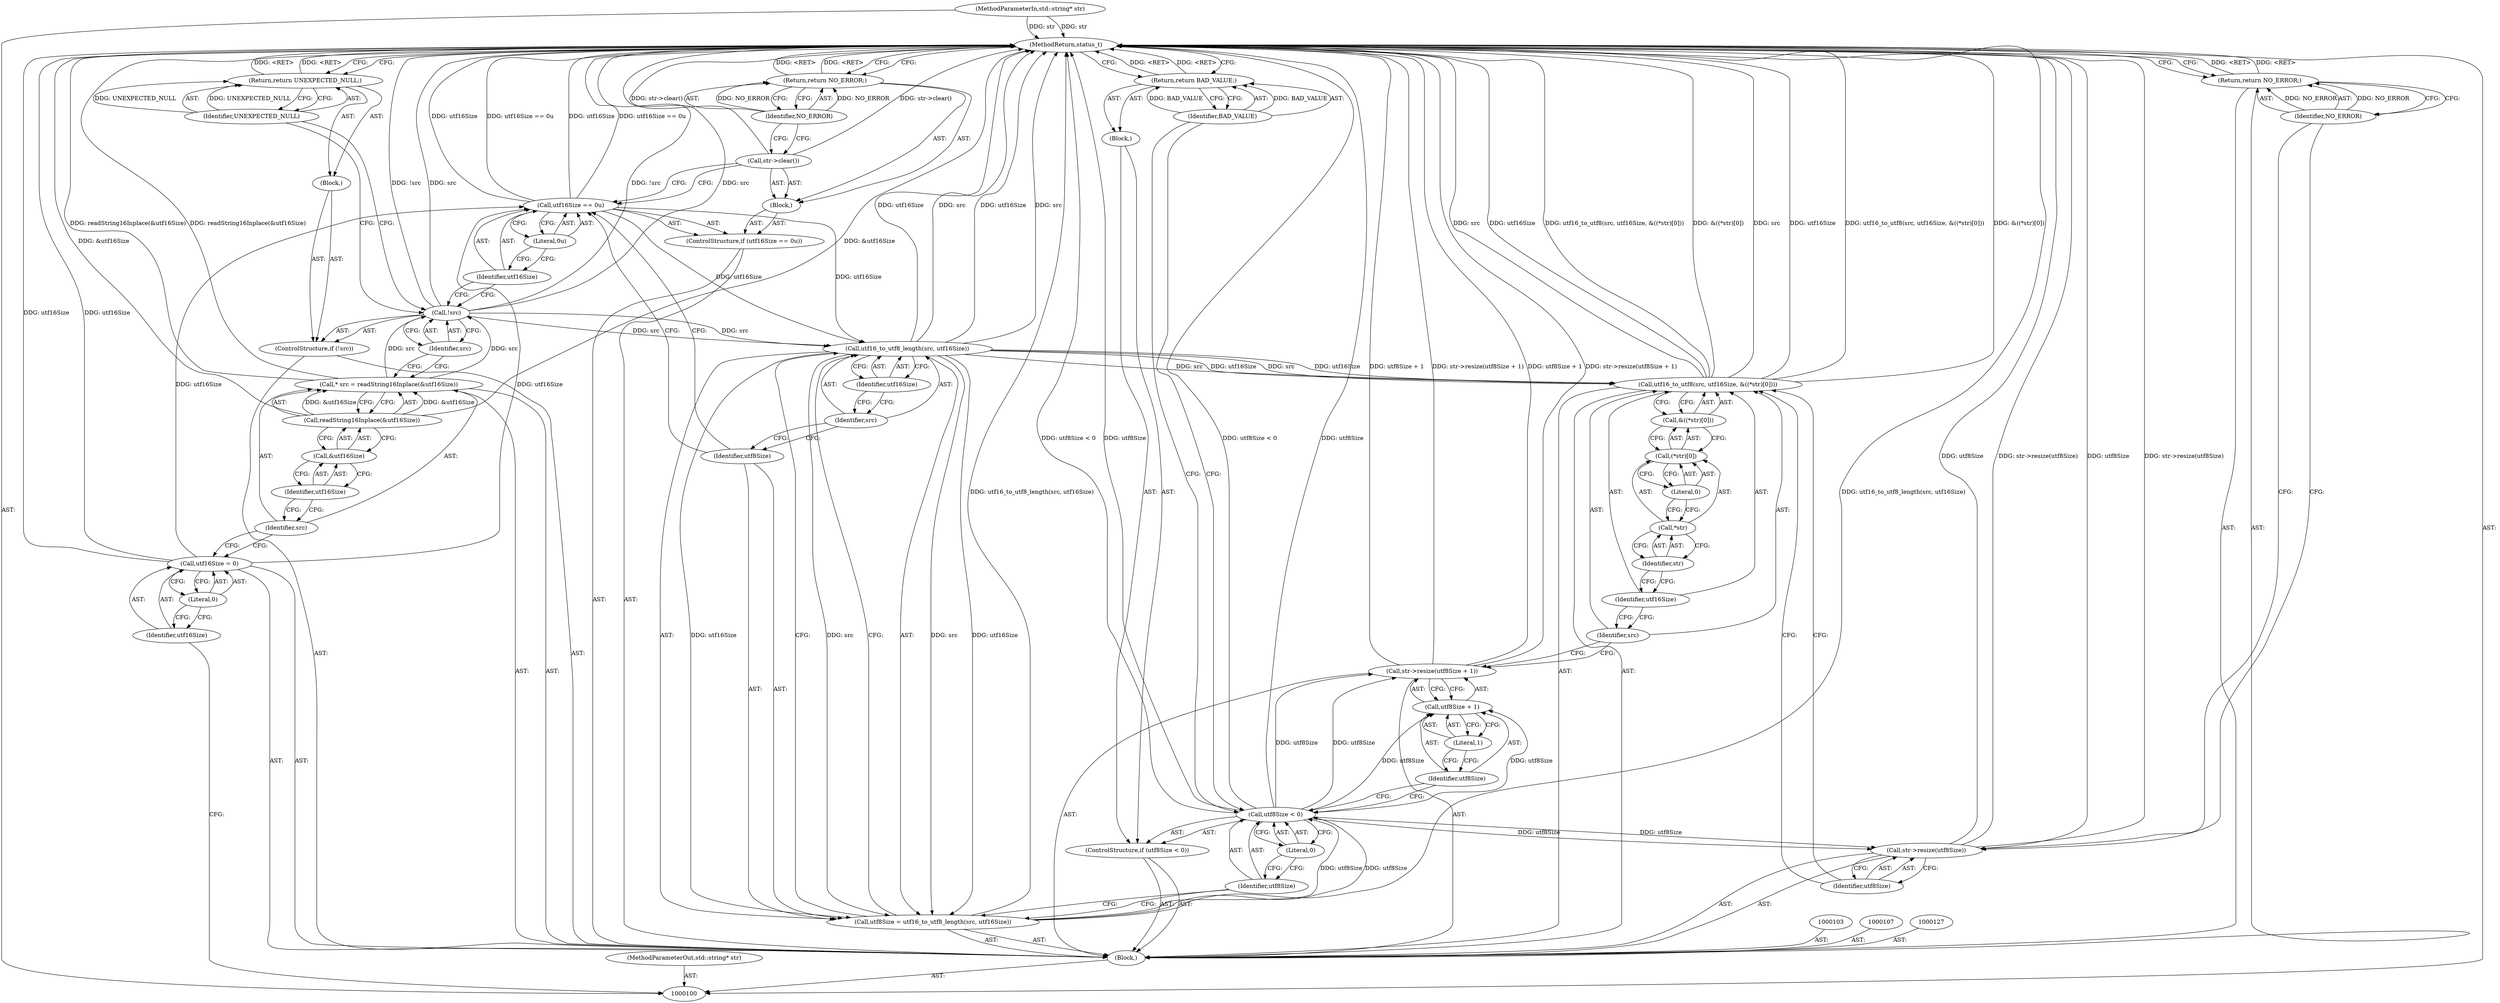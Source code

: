 digraph "1_Android_1f4b49e64adf4623eefda503bca61e253597b9bf" {
"1000156" [label="(MethodReturn,status_t)"];
"1000101" [label="(MethodParameterIn,std::string* str)"];
"1000225" [label="(MethodParameterOut,std::string* str)"];
"1000102" [label="(Block,)"];
"1000126" [label="(Identifier,NO_ERROR)"];
"1000125" [label="(Return,return NO_ERROR;)"];
"1000128" [label="(Call,utf8Size = utf16_to_utf8_length(src, utf16Size))"];
"1000129" [label="(Identifier,utf8Size)"];
"1000130" [label="(Call,utf16_to_utf8_length(src, utf16Size))"];
"1000131" [label="(Identifier,src)"];
"1000132" [label="(Identifier,utf16Size)"];
"1000136" [label="(Literal,0)"];
"1000137" [label="(Block,)"];
"1000133" [label="(ControlStructure,if (utf8Size < 0))"];
"1000134" [label="(Call,utf8Size < 0)"];
"1000135" [label="(Identifier,utf8Size)"];
"1000139" [label="(Identifier,BAD_VALUE)"];
"1000138" [label="(Return,return BAD_VALUE;)"];
"1000141" [label="(Call,utf8Size + 1)"];
"1000142" [label="(Identifier,utf8Size)"];
"1000143" [label="(Literal,1)"];
"1000140" [label="(Call,str->resize(utf8Size + 1))"];
"1000145" [label="(Identifier,src)"];
"1000146" [label="(Identifier,utf16Size)"];
"1000147" [label="(Call,&((*str)[0]))"];
"1000148" [label="(Call,(*str)[0])"];
"1000149" [label="(Call,*str)"];
"1000150" [label="(Identifier,str)"];
"1000144" [label="(Call,utf16_to_utf8(src, utf16Size, &((*str)[0])))"];
"1000151" [label="(Literal,0)"];
"1000106" [label="(Literal,0)"];
"1000104" [label="(Call,utf16Size = 0)"];
"1000105" [label="(Identifier,utf16Size)"];
"1000153" [label="(Identifier,utf8Size)"];
"1000152" [label="(Call,str->resize(utf8Size))"];
"1000155" [label="(Identifier,NO_ERROR)"];
"1000154" [label="(Return,return NO_ERROR;)"];
"1000108" [label="(Call,* src = readString16Inplace(&utf16Size))"];
"1000109" [label="(Identifier,src)"];
"1000110" [label="(Call,readString16Inplace(&utf16Size))"];
"1000111" [label="(Call,&utf16Size)"];
"1000112" [label="(Identifier,utf16Size)"];
"1000113" [label="(ControlStructure,if (!src))"];
"1000116" [label="(Block,)"];
"1000114" [label="(Call,!src)"];
"1000115" [label="(Identifier,src)"];
"1000117" [label="(Return,return UNEXPECTED_NULL;)"];
"1000118" [label="(Identifier,UNEXPECTED_NULL)"];
"1000119" [label="(ControlStructure,if (utf16Size == 0u))"];
"1000122" [label="(Literal,0u)"];
"1000123" [label="(Block,)"];
"1000120" [label="(Call,utf16Size == 0u)"];
"1000121" [label="(Identifier,utf16Size)"];
"1000124" [label="(Call,str->clear())"];
"1000156" -> "1000100"  [label="AST: "];
"1000156" -> "1000117"  [label="CFG: "];
"1000156" -> "1000125"  [label="CFG: "];
"1000156" -> "1000138"  [label="CFG: "];
"1000156" -> "1000154"  [label="CFG: "];
"1000117" -> "1000156"  [label="DDG: <RET>"];
"1000125" -> "1000156"  [label="DDG: <RET>"];
"1000138" -> "1000156"  [label="DDG: <RET>"];
"1000128" -> "1000156"  [label="DDG: utf16_to_utf8_length(src, utf16Size)"];
"1000104" -> "1000156"  [label="DDG: utf16Size"];
"1000114" -> "1000156"  [label="DDG: !src"];
"1000114" -> "1000156"  [label="DDG: src"];
"1000152" -> "1000156"  [label="DDG: utf8Size"];
"1000152" -> "1000156"  [label="DDG: str->resize(utf8Size)"];
"1000144" -> "1000156"  [label="DDG: src"];
"1000144" -> "1000156"  [label="DDG: utf16Size"];
"1000144" -> "1000156"  [label="DDG: utf16_to_utf8(src, utf16Size, &((*str)[0]))"];
"1000144" -> "1000156"  [label="DDG: &((*str)[0])"];
"1000130" -> "1000156"  [label="DDG: utf16Size"];
"1000130" -> "1000156"  [label="DDG: src"];
"1000140" -> "1000156"  [label="DDG: utf8Size + 1"];
"1000140" -> "1000156"  [label="DDG: str->resize(utf8Size + 1)"];
"1000134" -> "1000156"  [label="DDG: utf8Size < 0"];
"1000134" -> "1000156"  [label="DDG: utf8Size"];
"1000120" -> "1000156"  [label="DDG: utf16Size"];
"1000120" -> "1000156"  [label="DDG: utf16Size == 0u"];
"1000101" -> "1000156"  [label="DDG: str"];
"1000108" -> "1000156"  [label="DDG: readString16Inplace(&utf16Size)"];
"1000110" -> "1000156"  [label="DDG: &utf16Size"];
"1000124" -> "1000156"  [label="DDG: str->clear()"];
"1000154" -> "1000156"  [label="DDG: <RET>"];
"1000101" -> "1000100"  [label="AST: "];
"1000101" -> "1000156"  [label="DDG: str"];
"1000225" -> "1000100"  [label="AST: "];
"1000102" -> "1000100"  [label="AST: "];
"1000103" -> "1000102"  [label="AST: "];
"1000104" -> "1000102"  [label="AST: "];
"1000107" -> "1000102"  [label="AST: "];
"1000108" -> "1000102"  [label="AST: "];
"1000113" -> "1000102"  [label="AST: "];
"1000119" -> "1000102"  [label="AST: "];
"1000127" -> "1000102"  [label="AST: "];
"1000128" -> "1000102"  [label="AST: "];
"1000133" -> "1000102"  [label="AST: "];
"1000140" -> "1000102"  [label="AST: "];
"1000144" -> "1000102"  [label="AST: "];
"1000152" -> "1000102"  [label="AST: "];
"1000154" -> "1000102"  [label="AST: "];
"1000126" -> "1000125"  [label="AST: "];
"1000126" -> "1000124"  [label="CFG: "];
"1000125" -> "1000126"  [label="CFG: "];
"1000126" -> "1000125"  [label="DDG: NO_ERROR"];
"1000125" -> "1000123"  [label="AST: "];
"1000125" -> "1000126"  [label="CFG: "];
"1000126" -> "1000125"  [label="AST: "];
"1000156" -> "1000125"  [label="CFG: "];
"1000125" -> "1000156"  [label="DDG: <RET>"];
"1000126" -> "1000125"  [label="DDG: NO_ERROR"];
"1000128" -> "1000102"  [label="AST: "];
"1000128" -> "1000130"  [label="CFG: "];
"1000129" -> "1000128"  [label="AST: "];
"1000130" -> "1000128"  [label="AST: "];
"1000135" -> "1000128"  [label="CFG: "];
"1000128" -> "1000156"  [label="DDG: utf16_to_utf8_length(src, utf16Size)"];
"1000130" -> "1000128"  [label="DDG: src"];
"1000130" -> "1000128"  [label="DDG: utf16Size"];
"1000128" -> "1000134"  [label="DDG: utf8Size"];
"1000129" -> "1000128"  [label="AST: "];
"1000129" -> "1000120"  [label="CFG: "];
"1000131" -> "1000129"  [label="CFG: "];
"1000130" -> "1000128"  [label="AST: "];
"1000130" -> "1000132"  [label="CFG: "];
"1000131" -> "1000130"  [label="AST: "];
"1000132" -> "1000130"  [label="AST: "];
"1000128" -> "1000130"  [label="CFG: "];
"1000130" -> "1000156"  [label="DDG: utf16Size"];
"1000130" -> "1000156"  [label="DDG: src"];
"1000130" -> "1000128"  [label="DDG: src"];
"1000130" -> "1000128"  [label="DDG: utf16Size"];
"1000114" -> "1000130"  [label="DDG: src"];
"1000120" -> "1000130"  [label="DDG: utf16Size"];
"1000130" -> "1000144"  [label="DDG: src"];
"1000130" -> "1000144"  [label="DDG: utf16Size"];
"1000131" -> "1000130"  [label="AST: "];
"1000131" -> "1000129"  [label="CFG: "];
"1000132" -> "1000131"  [label="CFG: "];
"1000132" -> "1000130"  [label="AST: "];
"1000132" -> "1000131"  [label="CFG: "];
"1000130" -> "1000132"  [label="CFG: "];
"1000136" -> "1000134"  [label="AST: "];
"1000136" -> "1000135"  [label="CFG: "];
"1000134" -> "1000136"  [label="CFG: "];
"1000137" -> "1000133"  [label="AST: "];
"1000138" -> "1000137"  [label="AST: "];
"1000133" -> "1000102"  [label="AST: "];
"1000134" -> "1000133"  [label="AST: "];
"1000137" -> "1000133"  [label="AST: "];
"1000134" -> "1000133"  [label="AST: "];
"1000134" -> "1000136"  [label="CFG: "];
"1000135" -> "1000134"  [label="AST: "];
"1000136" -> "1000134"  [label="AST: "];
"1000139" -> "1000134"  [label="CFG: "];
"1000142" -> "1000134"  [label="CFG: "];
"1000134" -> "1000156"  [label="DDG: utf8Size < 0"];
"1000134" -> "1000156"  [label="DDG: utf8Size"];
"1000128" -> "1000134"  [label="DDG: utf8Size"];
"1000134" -> "1000140"  [label="DDG: utf8Size"];
"1000134" -> "1000141"  [label="DDG: utf8Size"];
"1000134" -> "1000152"  [label="DDG: utf8Size"];
"1000135" -> "1000134"  [label="AST: "];
"1000135" -> "1000128"  [label="CFG: "];
"1000136" -> "1000135"  [label="CFG: "];
"1000139" -> "1000138"  [label="AST: "];
"1000139" -> "1000134"  [label="CFG: "];
"1000138" -> "1000139"  [label="CFG: "];
"1000139" -> "1000138"  [label="DDG: BAD_VALUE"];
"1000138" -> "1000137"  [label="AST: "];
"1000138" -> "1000139"  [label="CFG: "];
"1000139" -> "1000138"  [label="AST: "];
"1000156" -> "1000138"  [label="CFG: "];
"1000138" -> "1000156"  [label="DDG: <RET>"];
"1000139" -> "1000138"  [label="DDG: BAD_VALUE"];
"1000141" -> "1000140"  [label="AST: "];
"1000141" -> "1000143"  [label="CFG: "];
"1000142" -> "1000141"  [label="AST: "];
"1000143" -> "1000141"  [label="AST: "];
"1000140" -> "1000141"  [label="CFG: "];
"1000134" -> "1000141"  [label="DDG: utf8Size"];
"1000142" -> "1000141"  [label="AST: "];
"1000142" -> "1000134"  [label="CFG: "];
"1000143" -> "1000142"  [label="CFG: "];
"1000143" -> "1000141"  [label="AST: "];
"1000143" -> "1000142"  [label="CFG: "];
"1000141" -> "1000143"  [label="CFG: "];
"1000140" -> "1000102"  [label="AST: "];
"1000140" -> "1000141"  [label="CFG: "];
"1000141" -> "1000140"  [label="AST: "];
"1000145" -> "1000140"  [label="CFG: "];
"1000140" -> "1000156"  [label="DDG: utf8Size + 1"];
"1000140" -> "1000156"  [label="DDG: str->resize(utf8Size + 1)"];
"1000134" -> "1000140"  [label="DDG: utf8Size"];
"1000145" -> "1000144"  [label="AST: "];
"1000145" -> "1000140"  [label="CFG: "];
"1000146" -> "1000145"  [label="CFG: "];
"1000146" -> "1000144"  [label="AST: "];
"1000146" -> "1000145"  [label="CFG: "];
"1000150" -> "1000146"  [label="CFG: "];
"1000147" -> "1000144"  [label="AST: "];
"1000147" -> "1000148"  [label="CFG: "];
"1000148" -> "1000147"  [label="AST: "];
"1000144" -> "1000147"  [label="CFG: "];
"1000148" -> "1000147"  [label="AST: "];
"1000148" -> "1000151"  [label="CFG: "];
"1000149" -> "1000148"  [label="AST: "];
"1000151" -> "1000148"  [label="AST: "];
"1000147" -> "1000148"  [label="CFG: "];
"1000149" -> "1000148"  [label="AST: "];
"1000149" -> "1000150"  [label="CFG: "];
"1000150" -> "1000149"  [label="AST: "];
"1000151" -> "1000149"  [label="CFG: "];
"1000150" -> "1000149"  [label="AST: "];
"1000150" -> "1000146"  [label="CFG: "];
"1000149" -> "1000150"  [label="CFG: "];
"1000144" -> "1000102"  [label="AST: "];
"1000144" -> "1000147"  [label="CFG: "];
"1000145" -> "1000144"  [label="AST: "];
"1000146" -> "1000144"  [label="AST: "];
"1000147" -> "1000144"  [label="AST: "];
"1000153" -> "1000144"  [label="CFG: "];
"1000144" -> "1000156"  [label="DDG: src"];
"1000144" -> "1000156"  [label="DDG: utf16Size"];
"1000144" -> "1000156"  [label="DDG: utf16_to_utf8(src, utf16Size, &((*str)[0]))"];
"1000144" -> "1000156"  [label="DDG: &((*str)[0])"];
"1000130" -> "1000144"  [label="DDG: src"];
"1000130" -> "1000144"  [label="DDG: utf16Size"];
"1000151" -> "1000148"  [label="AST: "];
"1000151" -> "1000149"  [label="CFG: "];
"1000148" -> "1000151"  [label="CFG: "];
"1000106" -> "1000104"  [label="AST: "];
"1000106" -> "1000105"  [label="CFG: "];
"1000104" -> "1000106"  [label="CFG: "];
"1000104" -> "1000102"  [label="AST: "];
"1000104" -> "1000106"  [label="CFG: "];
"1000105" -> "1000104"  [label="AST: "];
"1000106" -> "1000104"  [label="AST: "];
"1000109" -> "1000104"  [label="CFG: "];
"1000104" -> "1000156"  [label="DDG: utf16Size"];
"1000104" -> "1000120"  [label="DDG: utf16Size"];
"1000105" -> "1000104"  [label="AST: "];
"1000105" -> "1000100"  [label="CFG: "];
"1000106" -> "1000105"  [label="CFG: "];
"1000153" -> "1000152"  [label="AST: "];
"1000153" -> "1000144"  [label="CFG: "];
"1000152" -> "1000153"  [label="CFG: "];
"1000152" -> "1000102"  [label="AST: "];
"1000152" -> "1000153"  [label="CFG: "];
"1000153" -> "1000152"  [label="AST: "];
"1000155" -> "1000152"  [label="CFG: "];
"1000152" -> "1000156"  [label="DDG: utf8Size"];
"1000152" -> "1000156"  [label="DDG: str->resize(utf8Size)"];
"1000134" -> "1000152"  [label="DDG: utf8Size"];
"1000155" -> "1000154"  [label="AST: "];
"1000155" -> "1000152"  [label="CFG: "];
"1000154" -> "1000155"  [label="CFG: "];
"1000155" -> "1000154"  [label="DDG: NO_ERROR"];
"1000154" -> "1000102"  [label="AST: "];
"1000154" -> "1000155"  [label="CFG: "];
"1000155" -> "1000154"  [label="AST: "];
"1000156" -> "1000154"  [label="CFG: "];
"1000154" -> "1000156"  [label="DDG: <RET>"];
"1000155" -> "1000154"  [label="DDG: NO_ERROR"];
"1000108" -> "1000102"  [label="AST: "];
"1000108" -> "1000110"  [label="CFG: "];
"1000109" -> "1000108"  [label="AST: "];
"1000110" -> "1000108"  [label="AST: "];
"1000115" -> "1000108"  [label="CFG: "];
"1000108" -> "1000156"  [label="DDG: readString16Inplace(&utf16Size)"];
"1000110" -> "1000108"  [label="DDG: &utf16Size"];
"1000108" -> "1000114"  [label="DDG: src"];
"1000109" -> "1000108"  [label="AST: "];
"1000109" -> "1000104"  [label="CFG: "];
"1000112" -> "1000109"  [label="CFG: "];
"1000110" -> "1000108"  [label="AST: "];
"1000110" -> "1000111"  [label="CFG: "];
"1000111" -> "1000110"  [label="AST: "];
"1000108" -> "1000110"  [label="CFG: "];
"1000110" -> "1000156"  [label="DDG: &utf16Size"];
"1000110" -> "1000108"  [label="DDG: &utf16Size"];
"1000111" -> "1000110"  [label="AST: "];
"1000111" -> "1000112"  [label="CFG: "];
"1000112" -> "1000111"  [label="AST: "];
"1000110" -> "1000111"  [label="CFG: "];
"1000112" -> "1000111"  [label="AST: "];
"1000112" -> "1000109"  [label="CFG: "];
"1000111" -> "1000112"  [label="CFG: "];
"1000113" -> "1000102"  [label="AST: "];
"1000114" -> "1000113"  [label="AST: "];
"1000116" -> "1000113"  [label="AST: "];
"1000116" -> "1000113"  [label="AST: "];
"1000117" -> "1000116"  [label="AST: "];
"1000114" -> "1000113"  [label="AST: "];
"1000114" -> "1000115"  [label="CFG: "];
"1000115" -> "1000114"  [label="AST: "];
"1000118" -> "1000114"  [label="CFG: "];
"1000121" -> "1000114"  [label="CFG: "];
"1000114" -> "1000156"  [label="DDG: !src"];
"1000114" -> "1000156"  [label="DDG: src"];
"1000108" -> "1000114"  [label="DDG: src"];
"1000114" -> "1000130"  [label="DDG: src"];
"1000115" -> "1000114"  [label="AST: "];
"1000115" -> "1000108"  [label="CFG: "];
"1000114" -> "1000115"  [label="CFG: "];
"1000117" -> "1000116"  [label="AST: "];
"1000117" -> "1000118"  [label="CFG: "];
"1000118" -> "1000117"  [label="AST: "];
"1000156" -> "1000117"  [label="CFG: "];
"1000117" -> "1000156"  [label="DDG: <RET>"];
"1000118" -> "1000117"  [label="DDG: UNEXPECTED_NULL"];
"1000118" -> "1000117"  [label="AST: "];
"1000118" -> "1000114"  [label="CFG: "];
"1000117" -> "1000118"  [label="CFG: "];
"1000118" -> "1000117"  [label="DDG: UNEXPECTED_NULL"];
"1000119" -> "1000102"  [label="AST: "];
"1000120" -> "1000119"  [label="AST: "];
"1000123" -> "1000119"  [label="AST: "];
"1000122" -> "1000120"  [label="AST: "];
"1000122" -> "1000121"  [label="CFG: "];
"1000120" -> "1000122"  [label="CFG: "];
"1000123" -> "1000119"  [label="AST: "];
"1000124" -> "1000123"  [label="AST: "];
"1000125" -> "1000123"  [label="AST: "];
"1000120" -> "1000119"  [label="AST: "];
"1000120" -> "1000122"  [label="CFG: "];
"1000121" -> "1000120"  [label="AST: "];
"1000122" -> "1000120"  [label="AST: "];
"1000124" -> "1000120"  [label="CFG: "];
"1000129" -> "1000120"  [label="CFG: "];
"1000120" -> "1000156"  [label="DDG: utf16Size"];
"1000120" -> "1000156"  [label="DDG: utf16Size == 0u"];
"1000104" -> "1000120"  [label="DDG: utf16Size"];
"1000120" -> "1000130"  [label="DDG: utf16Size"];
"1000121" -> "1000120"  [label="AST: "];
"1000121" -> "1000114"  [label="CFG: "];
"1000122" -> "1000121"  [label="CFG: "];
"1000124" -> "1000123"  [label="AST: "];
"1000124" -> "1000120"  [label="CFG: "];
"1000126" -> "1000124"  [label="CFG: "];
"1000124" -> "1000156"  [label="DDG: str->clear()"];
}
